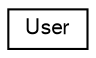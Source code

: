 digraph G
{
  edge [fontname="FreeSans",fontsize="10",labelfontname="FreeSans",labelfontsize="10"];
  node [fontname="FreeSans",fontsize="10",shape=record];
  rankdir=LR;
  Node1 [label="User",height=0.2,width=0.4,color="black", fillcolor="white", style="filled",URL="$d5/d1a/classcom_1_1scoreloop_1_1client_1_1android_1_1core_1_1model_1_1_user.html"];
}
